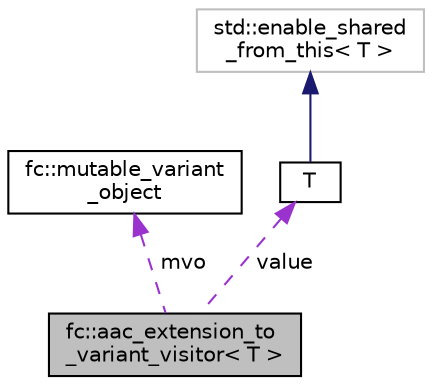 digraph "fc::aac_extension_to_variant_visitor&lt; T &gt;"
{
  edge [fontname="Helvetica",fontsize="10",labelfontname="Helvetica",labelfontsize="10"];
  node [fontname="Helvetica",fontsize="10",shape=record];
  Node1 [label="fc::aac_extension_to\l_variant_visitor\< T \>",height=0.2,width=0.4,color="black", fillcolor="grey75", style="filled", fontcolor="black"];
  Node2 -> Node1 [dir="back",color="darkorchid3",fontsize="10",style="dashed",label=" mvo" ];
  Node2 [label="fc::mutable_variant\l_object",height=0.2,width=0.4,color="black", fillcolor="white", style="filled",URL="$classfc_1_1mutable__variant__object.html",tooltip="An order-perserving dictionary of variant&#39;s. "];
  Node3 -> Node1 [dir="back",color="darkorchid3",fontsize="10",style="dashed",label=" value" ];
  Node3 [label="T",height=0.2,width=0.4,color="black", fillcolor="white", style="filled",URL="$struct_t.html"];
  Node4 -> Node3 [dir="back",color="midnightblue",fontsize="10",style="solid"];
  Node4 [label="std::enable_shared\l_from_this\< T \>",height=0.2,width=0.4,color="grey75", fillcolor="white", style="filled"];
}
